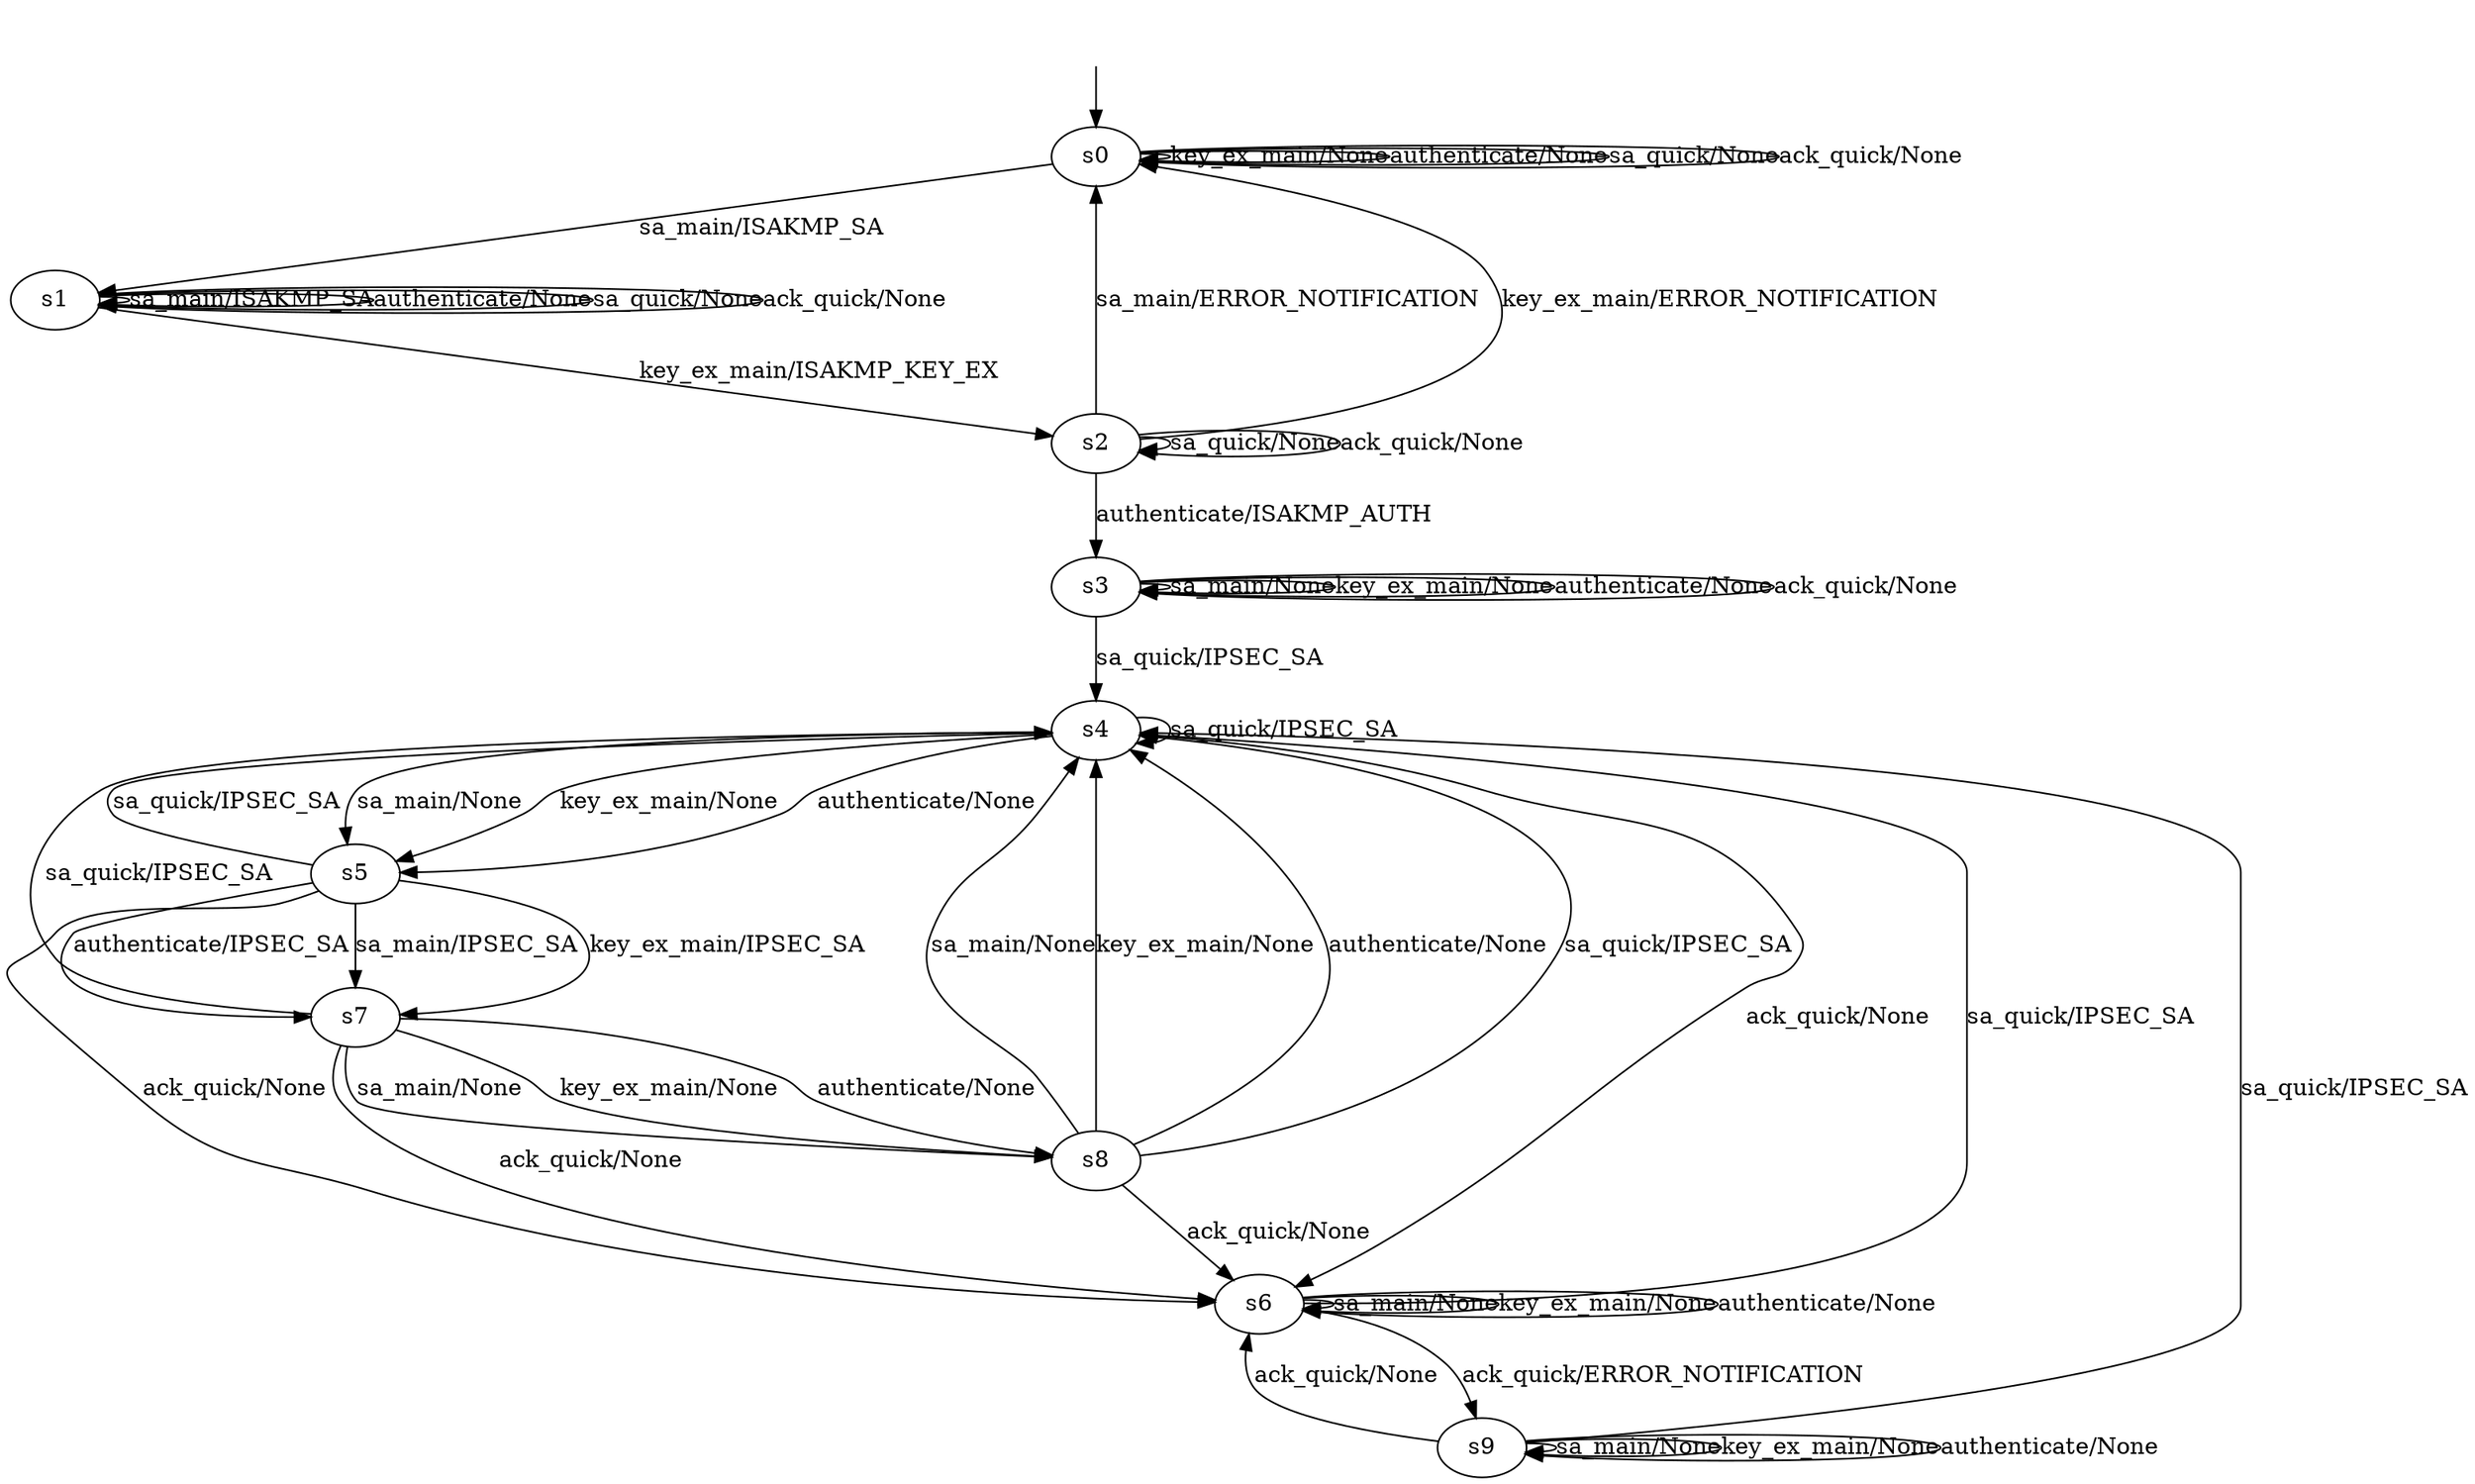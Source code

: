 digraph "this2.dot" {
s0 [label=s0];
s1 [label=s1];
s2 [label=s2];
s3 [label=s3];
s4 [label=s4];
s5 [label=s5];
s6 [label=s6];
s7 [label=s7];
s8 [label=s8];
s9 [label=s9];
s0 -> s1  [label="sa_main/ISAKMP_SA"];
s0 -> s0  [label="key_ex_main/None"];
s0 -> s0  [label="authenticate/None"];
s0 -> s0  [label="sa_quick/None"];
s0 -> s0  [label="ack_quick/None"];
s1 -> s1  [label="sa_main/ISAKMP_SA"];
s1 -> s2  [label="key_ex_main/ISAKMP_KEY_EX"];
s1 -> s1  [label="authenticate/None"];
s1 -> s1  [label="sa_quick/None"];
s1 -> s1  [label="ack_quick/None"];
s2 -> s0  [label="sa_main/ERROR_NOTIFICATION"];
s2 -> s0  [label="key_ex_main/ERROR_NOTIFICATION"];
s2 -> s3  [label="authenticate/ISAKMP_AUTH"];
s2 -> s2  [label="sa_quick/None"];
s2 -> s2  [label="ack_quick/None"];
s3 -> s3  [label="sa_main/None"];
s3 -> s3  [label="key_ex_main/None"];
s3 -> s3  [label="authenticate/None"];
s3 -> s4  [label="sa_quick/IPSEC_SA"];
s3 -> s3  [label="ack_quick/None"];
s4 -> s5  [label="sa_main/None"];
s4 -> s5  [label="key_ex_main/None"];
s4 -> s5  [label="authenticate/None"];
s4 -> s4  [label="sa_quick/IPSEC_SA"];
s4 -> s6  [label="ack_quick/None"];
s5 -> s7  [label="sa_main/IPSEC_SA"];
s5 -> s7  [label="key_ex_main/IPSEC_SA"];
s5 -> s7  [label="authenticate/IPSEC_SA"];
s5 -> s4  [label="sa_quick/IPSEC_SA"];
s5 -> s6  [label="ack_quick/None"];
s6 -> s6  [label="sa_main/None"];
s6 -> s6  [label="key_ex_main/None"];
s6 -> s6  [label="authenticate/None"];
s6 -> s4  [label="sa_quick/IPSEC_SA"];
s6 -> s9  [label="ack_quick/ERROR_NOTIFICATION"];
s7 -> s8  [label="sa_main/None"];
s7 -> s8  [label="key_ex_main/None"];
s7 -> s8  [label="authenticate/None"];
s7 -> s4  [label="sa_quick/IPSEC_SA"];
s7 -> s6  [label="ack_quick/None"];
s8 -> s4  [label="sa_main/None"];
s8 -> s4  [label="key_ex_main/None"];
s8 -> s4  [label="authenticate/None"];
s8 -> s4  [label="sa_quick/IPSEC_SA"];
s8 -> s6  [label="ack_quick/None"];
s9 -> s9  [label="sa_main/None"];
s9 -> s9  [label="key_ex_main/None"];
s9 -> s9  [label="authenticate/None"];
s9 -> s4  [label="sa_quick/IPSEC_SA"];
s9 -> s6  [label="ack_quick/None"];
__start0 [label="", shape=none];
__start0 -> s0  [label=""];
}
